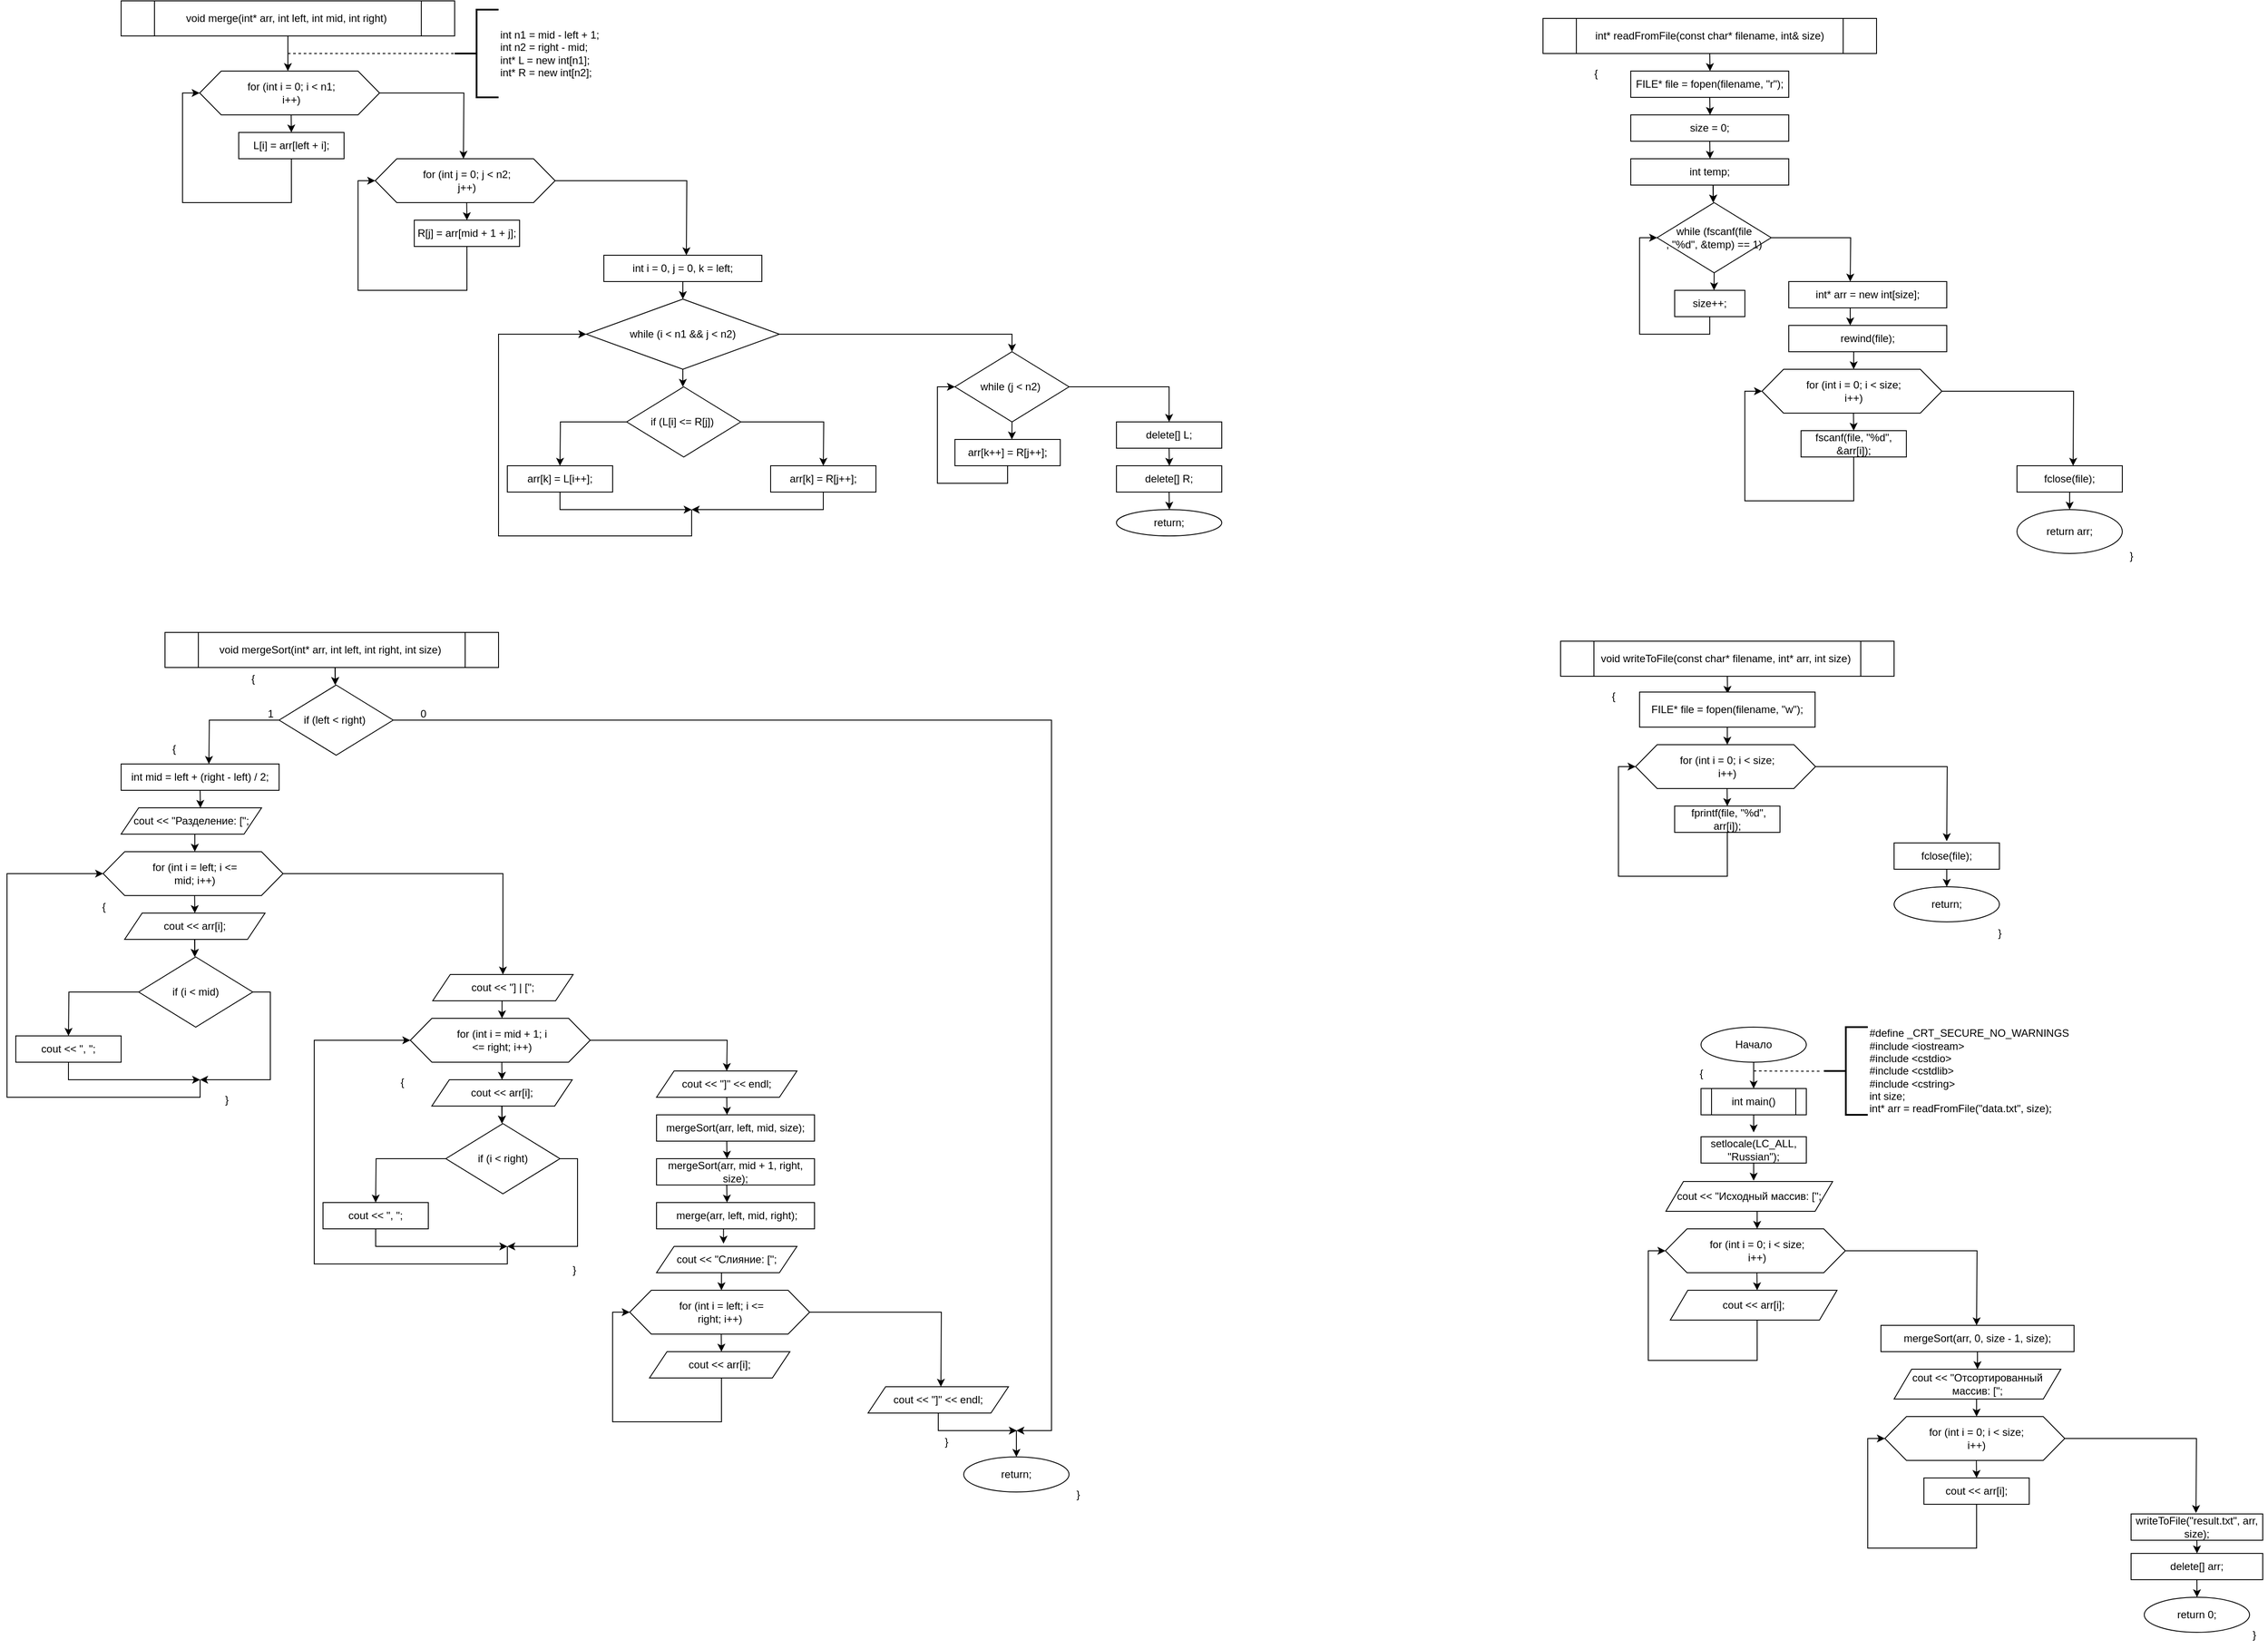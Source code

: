 <mxfile version="26.0.9">
  <diagram name="Страница — 1" id="TpEUz0XhR5c6xhryvuf-">
    <mxGraphModel dx="2363" dy="1367" grid="1" gridSize="10" guides="1" tooltips="1" connect="1" arrows="1" fold="1" page="1" pageScale="1" pageWidth="827" pageHeight="1169" math="0" shadow="0">
      <root>
        <mxCell id="0" />
        <mxCell id="1" parent="0" />
        <mxCell id="efhY5DFfEDrxXh_WcUEJ-2" style="edgeStyle=orthogonalEdgeStyle;rounded=0;orthogonalLoop=1;jettySize=auto;html=1;exitX=0.5;exitY=1;exitDx=0;exitDy=0;" edge="1" parent="1" source="efhY5DFfEDrxXh_WcUEJ-1">
          <mxGeometry relative="1" as="geometry">
            <mxPoint x="500" y="190" as="targetPoint" />
          </mxGeometry>
        </mxCell>
        <mxCell id="efhY5DFfEDrxXh_WcUEJ-1" value="void merge(int* arr, int left, int mid, int right)&amp;nbsp;" style="shape=process;whiteSpace=wrap;html=1;backgroundOutline=1;" vertex="1" parent="1">
          <mxGeometry x="310" y="110" width="380" height="40" as="geometry" />
        </mxCell>
        <mxCell id="efhY5DFfEDrxXh_WcUEJ-4" value="&lt;div&gt;int n1 = mid - left + 1;&lt;/div&gt;&lt;div&gt;int n2 = right - mid;&lt;/div&gt;&lt;div&gt;int* L = new int[n1];&lt;/div&gt;&lt;div&gt;int* R = new int[n2];&lt;/div&gt;" style="strokeWidth=2;html=1;shape=mxgraph.flowchart.annotation_2;align=left;labelPosition=right;pointerEvents=1;" vertex="1" parent="1">
          <mxGeometry x="690" y="120" width="50" height="100" as="geometry" />
        </mxCell>
        <mxCell id="efhY5DFfEDrxXh_WcUEJ-5" value="" style="endArrow=none;dashed=1;html=1;rounded=0;entryX=0;entryY=0.5;entryDx=0;entryDy=0;entryPerimeter=0;" edge="1" parent="1" target="efhY5DFfEDrxXh_WcUEJ-4">
          <mxGeometry width="50" height="50" relative="1" as="geometry">
            <mxPoint x="500" y="170" as="sourcePoint" />
            <mxPoint x="550" y="110" as="targetPoint" />
          </mxGeometry>
        </mxCell>
        <mxCell id="efhY5DFfEDrxXh_WcUEJ-13" style="edgeStyle=orthogonalEdgeStyle;rounded=0;orthogonalLoop=1;jettySize=auto;html=1;exitX=1;exitY=0.5;exitDx=0;exitDy=0;" edge="1" parent="1" source="efhY5DFfEDrxXh_WcUEJ-8">
          <mxGeometry relative="1" as="geometry">
            <mxPoint x="700" y="290" as="targetPoint" />
          </mxGeometry>
        </mxCell>
        <mxCell id="efhY5DFfEDrxXh_WcUEJ-8" value="" style="verticalLabelPosition=bottom;verticalAlign=top;html=1;shape=hexagon;perimeter=hexagonPerimeter2;arcSize=6;size=0.12;" vertex="1" parent="1">
          <mxGeometry x="399.471" y="190" width="205" height="50" as="geometry" />
        </mxCell>
        <mxCell id="efhY5DFfEDrxXh_WcUEJ-9" value="" style="edgeStyle=orthogonalEdgeStyle;rounded=0;orthogonalLoop=1;jettySize=auto;html=1;" edge="1" parent="1">
          <mxGeometry relative="1" as="geometry">
            <mxPoint x="503.731" y="240" as="sourcePoint" />
            <mxPoint x="503.971" y="260" as="targetPoint" />
          </mxGeometry>
        </mxCell>
        <mxCell id="efhY5DFfEDrxXh_WcUEJ-10" value="for (int i = 0; i &amp;lt; n1; i++)" style="text;html=1;align=center;verticalAlign=middle;whiteSpace=wrap;rounded=0;" vertex="1" parent="1">
          <mxGeometry x="443.971" y="200" width="120" height="30" as="geometry" />
        </mxCell>
        <mxCell id="efhY5DFfEDrxXh_WcUEJ-11" value="" style="edgeStyle=orthogonalEdgeStyle;rounded=0;orthogonalLoop=1;jettySize=auto;html=1;entryX=0;entryY=0.5;entryDx=0;entryDy=0;" edge="1" target="efhY5DFfEDrxXh_WcUEJ-8" parent="1">
          <mxGeometry relative="1" as="geometry">
            <mxPoint x="503.971" y="290" as="sourcePoint" />
            <mxPoint x="383.971" y="260" as="targetPoint" />
            <Array as="points">
              <mxPoint x="503.971" y="340" />
              <mxPoint x="379.971" y="340" />
              <mxPoint x="379.971" y="215" />
            </Array>
          </mxGeometry>
        </mxCell>
        <mxCell id="efhY5DFfEDrxXh_WcUEJ-12" value="L[i] = arr[left + i];" style="rounded=0;whiteSpace=wrap;html=1;" vertex="1" parent="1">
          <mxGeometry x="443.971" y="260" width="120" height="30" as="geometry" />
        </mxCell>
        <mxCell id="efhY5DFfEDrxXh_WcUEJ-15" style="edgeStyle=orthogonalEdgeStyle;rounded=0;orthogonalLoop=1;jettySize=auto;html=1;exitX=1;exitY=0.5;exitDx=0;exitDy=0;" edge="1" source="efhY5DFfEDrxXh_WcUEJ-16" parent="1">
          <mxGeometry relative="1" as="geometry">
            <mxPoint x="953.971" y="400" as="targetPoint" />
          </mxGeometry>
        </mxCell>
        <mxCell id="efhY5DFfEDrxXh_WcUEJ-16" value="" style="verticalLabelPosition=bottom;verticalAlign=top;html=1;shape=hexagon;perimeter=hexagonPerimeter2;arcSize=6;size=0.12;" vertex="1" parent="1">
          <mxGeometry x="599.471" y="290" width="205" height="50" as="geometry" />
        </mxCell>
        <mxCell id="efhY5DFfEDrxXh_WcUEJ-17" value="" style="edgeStyle=orthogonalEdgeStyle;rounded=0;orthogonalLoop=1;jettySize=auto;html=1;" edge="1" parent="1">
          <mxGeometry relative="1" as="geometry">
            <mxPoint x="703.731" y="340" as="sourcePoint" />
            <mxPoint x="703.971" y="360" as="targetPoint" />
          </mxGeometry>
        </mxCell>
        <mxCell id="efhY5DFfEDrxXh_WcUEJ-18" value="for (int j = 0; j &amp;lt; n2; j++)" style="text;html=1;align=center;verticalAlign=middle;whiteSpace=wrap;rounded=0;" vertex="1" parent="1">
          <mxGeometry x="643.971" y="300" width="120" height="30" as="geometry" />
        </mxCell>
        <mxCell id="efhY5DFfEDrxXh_WcUEJ-19" value="" style="edgeStyle=orthogonalEdgeStyle;rounded=0;orthogonalLoop=1;jettySize=auto;html=1;entryX=0;entryY=0.5;entryDx=0;entryDy=0;" edge="1" target="efhY5DFfEDrxXh_WcUEJ-16" parent="1">
          <mxGeometry relative="1" as="geometry">
            <mxPoint x="703.971" y="390" as="sourcePoint" />
            <mxPoint x="583.971" y="360" as="targetPoint" />
            <Array as="points">
              <mxPoint x="703.971" y="440" />
              <mxPoint x="579.971" y="440" />
              <mxPoint x="579.971" y="315" />
            </Array>
          </mxGeometry>
        </mxCell>
        <mxCell id="efhY5DFfEDrxXh_WcUEJ-20" value="R[j] = arr[mid + 1 + j];" style="rounded=0;whiteSpace=wrap;html=1;" vertex="1" parent="1">
          <mxGeometry x="643.971" y="360" width="120" height="30" as="geometry" />
        </mxCell>
        <mxCell id="efhY5DFfEDrxXh_WcUEJ-23" style="edgeStyle=orthogonalEdgeStyle;rounded=0;orthogonalLoop=1;jettySize=auto;html=1;exitX=0.5;exitY=1;exitDx=0;exitDy=0;" edge="1" parent="1" source="efhY5DFfEDrxXh_WcUEJ-22">
          <mxGeometry relative="1" as="geometry">
            <mxPoint x="950" y="450" as="targetPoint" />
          </mxGeometry>
        </mxCell>
        <mxCell id="efhY5DFfEDrxXh_WcUEJ-22" value="int i = 0, j = 0, k = left;" style="rounded=0;whiteSpace=wrap;html=1;" vertex="1" parent="1">
          <mxGeometry x="860" y="400" width="180" height="30" as="geometry" />
        </mxCell>
        <mxCell id="efhY5DFfEDrxXh_WcUEJ-25" style="edgeStyle=orthogonalEdgeStyle;rounded=0;orthogonalLoop=1;jettySize=auto;html=1;exitX=0.5;exitY=1;exitDx=0;exitDy=0;" edge="1" parent="1" source="efhY5DFfEDrxXh_WcUEJ-24">
          <mxGeometry relative="1" as="geometry">
            <mxPoint x="950" y="550" as="targetPoint" />
          </mxGeometry>
        </mxCell>
        <mxCell id="efhY5DFfEDrxXh_WcUEJ-47" style="edgeStyle=orthogonalEdgeStyle;rounded=0;orthogonalLoop=1;jettySize=auto;html=1;exitX=1;exitY=0.5;exitDx=0;exitDy=0;entryX=0.5;entryY=0;entryDx=0;entryDy=0;" edge="1" parent="1" source="efhY5DFfEDrxXh_WcUEJ-24" target="efhY5DFfEDrxXh_WcUEJ-36">
          <mxGeometry relative="1" as="geometry" />
        </mxCell>
        <mxCell id="efhY5DFfEDrxXh_WcUEJ-24" value="while (i &amp;lt; n1 &amp;amp;&amp;amp; j &amp;lt; n2)" style="rhombus;whiteSpace=wrap;html=1;" vertex="1" parent="1">
          <mxGeometry x="840" y="450" width="220" height="80" as="geometry" />
        </mxCell>
        <mxCell id="efhY5DFfEDrxXh_WcUEJ-28" style="edgeStyle=orthogonalEdgeStyle;rounded=0;orthogonalLoop=1;jettySize=auto;html=1;exitX=0;exitY=0.5;exitDx=0;exitDy=0;" edge="1" source="efhY5DFfEDrxXh_WcUEJ-30" parent="1">
          <mxGeometry relative="1" as="geometry">
            <mxPoint x="810" y="640.0" as="targetPoint" />
          </mxGeometry>
        </mxCell>
        <mxCell id="efhY5DFfEDrxXh_WcUEJ-29" style="edgeStyle=orthogonalEdgeStyle;rounded=0;orthogonalLoop=1;jettySize=auto;html=1;exitX=1;exitY=0.5;exitDx=0;exitDy=0;" edge="1" source="efhY5DFfEDrxXh_WcUEJ-30" parent="1">
          <mxGeometry relative="1" as="geometry">
            <mxPoint x="1110.0" y="640.0" as="targetPoint" />
          </mxGeometry>
        </mxCell>
        <mxCell id="efhY5DFfEDrxXh_WcUEJ-30" value="if (L[i] &amp;lt;= R[j])&amp;nbsp;" style="rhombus;whiteSpace=wrap;html=1;" vertex="1" parent="1">
          <mxGeometry x="886" y="550.0" width="130" height="80" as="geometry" />
        </mxCell>
        <mxCell id="efhY5DFfEDrxXh_WcUEJ-31" style="edgeStyle=orthogonalEdgeStyle;rounded=0;orthogonalLoop=1;jettySize=auto;html=1;exitX=0.5;exitY=1;exitDx=0;exitDy=0;" edge="1" source="efhY5DFfEDrxXh_WcUEJ-32" parent="1">
          <mxGeometry relative="1" as="geometry">
            <mxPoint x="960.0" y="690.0" as="targetPoint" />
            <Array as="points">
              <mxPoint x="810" y="690.0" />
            </Array>
          </mxGeometry>
        </mxCell>
        <mxCell id="efhY5DFfEDrxXh_WcUEJ-32" value="arr[k] = L[i++];" style="rounded=0;whiteSpace=wrap;html=1;" vertex="1" parent="1">
          <mxGeometry x="750" y="640.0" width="120" height="30" as="geometry" />
        </mxCell>
        <mxCell id="efhY5DFfEDrxXh_WcUEJ-33" style="edgeStyle=orthogonalEdgeStyle;rounded=0;orthogonalLoop=1;jettySize=auto;html=1;exitX=0.5;exitY=1;exitDx=0;exitDy=0;" edge="1" source="efhY5DFfEDrxXh_WcUEJ-34" parent="1">
          <mxGeometry relative="1" as="geometry">
            <mxPoint x="960.0" y="690.0" as="targetPoint" />
            <Array as="points">
              <mxPoint x="1110" y="690.0" />
            </Array>
          </mxGeometry>
        </mxCell>
        <mxCell id="efhY5DFfEDrxXh_WcUEJ-34" value="arr[k] = R[j++];" style="rounded=0;whiteSpace=wrap;html=1;" vertex="1" parent="1">
          <mxGeometry x="1050" y="640.0" width="120" height="30" as="geometry" />
        </mxCell>
        <mxCell id="efhY5DFfEDrxXh_WcUEJ-35" value="" style="endArrow=classic;html=1;rounded=0;entryX=0;entryY=0.5;entryDx=0;entryDy=0;" edge="1" parent="1" target="efhY5DFfEDrxXh_WcUEJ-24">
          <mxGeometry width="50" height="50" relative="1" as="geometry">
            <mxPoint x="960" y="690" as="sourcePoint" />
            <mxPoint x="960" y="710" as="targetPoint" />
            <Array as="points">
              <mxPoint x="960" y="720" />
              <mxPoint x="740" y="720" />
              <mxPoint x="740" y="490" />
            </Array>
          </mxGeometry>
        </mxCell>
        <mxCell id="efhY5DFfEDrxXh_WcUEJ-37" style="edgeStyle=orthogonalEdgeStyle;rounded=0;orthogonalLoop=1;jettySize=auto;html=1;exitX=0.5;exitY=1;exitDx=0;exitDy=0;" edge="1" parent="1" source="efhY5DFfEDrxXh_WcUEJ-36">
          <mxGeometry relative="1" as="geometry">
            <mxPoint x="1324.857" y="610" as="targetPoint" />
          </mxGeometry>
        </mxCell>
        <mxCell id="efhY5DFfEDrxXh_WcUEJ-41" style="edgeStyle=orthogonalEdgeStyle;rounded=0;orthogonalLoop=1;jettySize=auto;html=1;exitX=1;exitY=0.5;exitDx=0;exitDy=0;" edge="1" parent="1" source="efhY5DFfEDrxXh_WcUEJ-36">
          <mxGeometry relative="1" as="geometry">
            <mxPoint x="1504" y="590" as="targetPoint" />
            <Array as="points">
              <mxPoint x="1504" y="550" />
            </Array>
          </mxGeometry>
        </mxCell>
        <mxCell id="efhY5DFfEDrxXh_WcUEJ-36" value="while (j &amp;lt; n2)&amp;nbsp;" style="rhombus;whiteSpace=wrap;html=1;" vertex="1" parent="1">
          <mxGeometry x="1260" y="510.0" width="130" height="80" as="geometry" />
        </mxCell>
        <mxCell id="efhY5DFfEDrxXh_WcUEJ-40" style="edgeStyle=orthogonalEdgeStyle;rounded=0;orthogonalLoop=1;jettySize=auto;html=1;exitX=0.5;exitY=1;exitDx=0;exitDy=0;entryX=0;entryY=0.5;entryDx=0;entryDy=0;" edge="1" parent="1" source="efhY5DFfEDrxXh_WcUEJ-38" target="efhY5DFfEDrxXh_WcUEJ-36">
          <mxGeometry relative="1" as="geometry">
            <Array as="points">
              <mxPoint x="1320" y="660" />
              <mxPoint x="1240" y="660" />
              <mxPoint x="1240" y="550" />
            </Array>
          </mxGeometry>
        </mxCell>
        <mxCell id="efhY5DFfEDrxXh_WcUEJ-38" value="arr[k++] = R[j++];" style="rounded=0;whiteSpace=wrap;html=1;" vertex="1" parent="1">
          <mxGeometry x="1260" y="610.0" width="120" height="30" as="geometry" />
        </mxCell>
        <mxCell id="efhY5DFfEDrxXh_WcUEJ-43" style="edgeStyle=orthogonalEdgeStyle;rounded=0;orthogonalLoop=1;jettySize=auto;html=1;exitX=0.5;exitY=1;exitDx=0;exitDy=0;" edge="1" parent="1" source="efhY5DFfEDrxXh_WcUEJ-42">
          <mxGeometry relative="1" as="geometry">
            <mxPoint x="1504.286" y="640" as="targetPoint" />
          </mxGeometry>
        </mxCell>
        <mxCell id="efhY5DFfEDrxXh_WcUEJ-42" value="delete[] L;" style="rounded=0;whiteSpace=wrap;html=1;" vertex="1" parent="1">
          <mxGeometry x="1444" y="590.0" width="120" height="30" as="geometry" />
        </mxCell>
        <mxCell id="efhY5DFfEDrxXh_WcUEJ-45" style="edgeStyle=orthogonalEdgeStyle;rounded=0;orthogonalLoop=1;jettySize=auto;html=1;exitX=0.5;exitY=1;exitDx=0;exitDy=0;" edge="1" parent="1" source="efhY5DFfEDrxXh_WcUEJ-44">
          <mxGeometry relative="1" as="geometry">
            <mxPoint x="1504.286" y="690" as="targetPoint" />
          </mxGeometry>
        </mxCell>
        <mxCell id="efhY5DFfEDrxXh_WcUEJ-44" value="delete[] R;" style="rounded=0;whiteSpace=wrap;html=1;" vertex="1" parent="1">
          <mxGeometry x="1444" y="640.0" width="120" height="30" as="geometry" />
        </mxCell>
        <mxCell id="efhY5DFfEDrxXh_WcUEJ-46" value="return;" style="ellipse;whiteSpace=wrap;html=1;" vertex="1" parent="1">
          <mxGeometry x="1444" y="690" width="120" height="30" as="geometry" />
        </mxCell>
        <mxCell id="efhY5DFfEDrxXh_WcUEJ-48" value="void mergeSort(int* arr, int left, int right, int size)&amp;nbsp;" style="shape=process;whiteSpace=wrap;html=1;backgroundOutline=1;" vertex="1" parent="1">
          <mxGeometry x="360" y="830" width="380" height="40" as="geometry" />
        </mxCell>
        <mxCell id="efhY5DFfEDrxXh_WcUEJ-49" value="" style="edgeStyle=orthogonalEdgeStyle;rounded=0;orthogonalLoop=1;jettySize=auto;html=1;" edge="1" parent="1">
          <mxGeometry relative="1" as="geometry">
            <mxPoint x="553.703" y="870.0" as="sourcePoint" />
            <mxPoint x="553.943" y="890.0" as="targetPoint" />
          </mxGeometry>
        </mxCell>
        <mxCell id="efhY5DFfEDrxXh_WcUEJ-50" value="" style="edgeStyle=orthogonalEdgeStyle;rounded=0;orthogonalLoop=1;jettySize=auto;html=1;" edge="1" parent="1">
          <mxGeometry relative="1" as="geometry">
            <mxPoint x="553.943" y="870.0" as="sourcePoint" />
            <mxPoint x="553.943" y="890.0" as="targetPoint" />
          </mxGeometry>
        </mxCell>
        <mxCell id="efhY5DFfEDrxXh_WcUEJ-51" style="edgeStyle=orthogonalEdgeStyle;rounded=0;orthogonalLoop=1;jettySize=auto;html=1;exitX=0;exitY=0.5;exitDx=0;exitDy=0;" edge="1" source="efhY5DFfEDrxXh_WcUEJ-53" parent="1">
          <mxGeometry relative="1" as="geometry">
            <mxPoint x="410" y="980.0" as="targetPoint" />
          </mxGeometry>
        </mxCell>
        <mxCell id="efhY5DFfEDrxXh_WcUEJ-116" style="edgeStyle=orthogonalEdgeStyle;rounded=0;orthogonalLoop=1;jettySize=auto;html=1;exitX=1;exitY=0.5;exitDx=0;exitDy=0;" edge="1" parent="1" source="efhY5DFfEDrxXh_WcUEJ-53">
          <mxGeometry relative="1" as="geometry">
            <mxPoint x="1330" y="1740" as="targetPoint" />
            <Array as="points">
              <mxPoint x="1370" y="930" />
              <mxPoint x="1370" y="1740" />
            </Array>
          </mxGeometry>
        </mxCell>
        <mxCell id="efhY5DFfEDrxXh_WcUEJ-53" value="if (left &amp;lt; right)&amp;nbsp;" style="rhombus;whiteSpace=wrap;html=1;" vertex="1" parent="1">
          <mxGeometry x="490" y="890.0" width="130" height="80" as="geometry" />
        </mxCell>
        <mxCell id="efhY5DFfEDrxXh_WcUEJ-58" style="edgeStyle=orthogonalEdgeStyle;rounded=0;orthogonalLoop=1;jettySize=auto;html=1;exitX=0.5;exitY=1;exitDx=0;exitDy=0;" edge="1" parent="1" source="efhY5DFfEDrxXh_WcUEJ-55">
          <mxGeometry relative="1" as="geometry">
            <mxPoint x="400.333" y="1030" as="targetPoint" />
          </mxGeometry>
        </mxCell>
        <mxCell id="efhY5DFfEDrxXh_WcUEJ-55" value="int mid = left + (right - left) / 2;" style="rounded=0;whiteSpace=wrap;html=1;" vertex="1" parent="1">
          <mxGeometry x="310" y="980" width="180" height="30" as="geometry" />
        </mxCell>
        <mxCell id="efhY5DFfEDrxXh_WcUEJ-59" value="cout &amp;lt;&amp;lt; &quot;Разделение: [&quot;;" style="shape=parallelogram;perimeter=parallelogramPerimeter;whiteSpace=wrap;html=1;fixedSize=1;" vertex="1" parent="1">
          <mxGeometry x="310" y="1030" width="160" height="30" as="geometry" />
        </mxCell>
        <mxCell id="efhY5DFfEDrxXh_WcUEJ-61" value="" style="edgeStyle=orthogonalEdgeStyle;rounded=0;orthogonalLoop=1;jettySize=auto;html=1;" edge="1" parent="1">
          <mxGeometry relative="1" as="geometry">
            <mxPoint x="393.971" y="1060" as="sourcePoint" />
            <mxPoint x="393.971" y="1080" as="targetPoint" />
          </mxGeometry>
        </mxCell>
        <mxCell id="efhY5DFfEDrxXh_WcUEJ-62" style="edgeStyle=orthogonalEdgeStyle;rounded=0;orthogonalLoop=1;jettySize=auto;html=1;exitX=1;exitY=0.5;exitDx=0;exitDy=0;entryX=0.5;entryY=0;entryDx=0;entryDy=0;" edge="1" source="efhY5DFfEDrxXh_WcUEJ-63" parent="1" target="efhY5DFfEDrxXh_WcUEJ-80">
          <mxGeometry relative="1" as="geometry">
            <mxPoint x="643.971" y="1190" as="targetPoint" />
          </mxGeometry>
        </mxCell>
        <mxCell id="efhY5DFfEDrxXh_WcUEJ-63" value="" style="verticalLabelPosition=bottom;verticalAlign=top;html=1;shape=hexagon;perimeter=hexagonPerimeter2;arcSize=6;size=0.12;" vertex="1" parent="1">
          <mxGeometry x="289.471" y="1080" width="205" height="50" as="geometry" />
        </mxCell>
        <mxCell id="efhY5DFfEDrxXh_WcUEJ-64" value="" style="edgeStyle=orthogonalEdgeStyle;rounded=0;orthogonalLoop=1;jettySize=auto;html=1;" edge="1" parent="1">
          <mxGeometry relative="1" as="geometry">
            <mxPoint x="393.731" y="1130" as="sourcePoint" />
            <mxPoint x="393.971" y="1150" as="targetPoint" />
          </mxGeometry>
        </mxCell>
        <mxCell id="efhY5DFfEDrxXh_WcUEJ-65" value="for (int i = left; i &amp;lt;= mid; i++)" style="text;html=1;align=center;verticalAlign=middle;whiteSpace=wrap;rounded=0;" vertex="1" parent="1">
          <mxGeometry x="333.971" y="1090" width="120" height="30" as="geometry" />
        </mxCell>
        <mxCell id="efhY5DFfEDrxXh_WcUEJ-67" value="a[i] = rand() % 25;" style="rounded=0;whiteSpace=wrap;html=1;" vertex="1" parent="1">
          <mxGeometry x="333.971" y="1150" width="120" height="30" as="geometry" />
        </mxCell>
        <mxCell id="efhY5DFfEDrxXh_WcUEJ-68" value="cout &amp;lt;&amp;lt; arr[i];" style="shape=parallelogram;perimeter=parallelogramPerimeter;whiteSpace=wrap;html=1;fixedSize=1;" vertex="1" parent="1">
          <mxGeometry x="313.97" y="1150" width="160" height="30" as="geometry" />
        </mxCell>
        <mxCell id="efhY5DFfEDrxXh_WcUEJ-69" value="" style="edgeStyle=orthogonalEdgeStyle;rounded=0;orthogonalLoop=1;jettySize=auto;html=1;" edge="1" parent="1">
          <mxGeometry relative="1" as="geometry">
            <mxPoint x="393.703" y="1180" as="sourcePoint" />
            <mxPoint x="393.943" y="1200" as="targetPoint" />
          </mxGeometry>
        </mxCell>
        <mxCell id="efhY5DFfEDrxXh_WcUEJ-70" value="" style="edgeStyle=orthogonalEdgeStyle;rounded=0;orthogonalLoop=1;jettySize=auto;html=1;" edge="1" parent="1">
          <mxGeometry relative="1" as="geometry">
            <mxPoint x="393.943" y="1180" as="sourcePoint" />
            <mxPoint x="393.943" y="1200" as="targetPoint" />
          </mxGeometry>
        </mxCell>
        <mxCell id="efhY5DFfEDrxXh_WcUEJ-71" style="edgeStyle=orthogonalEdgeStyle;rounded=0;orthogonalLoop=1;jettySize=auto;html=1;exitX=0;exitY=0.5;exitDx=0;exitDy=0;" edge="1" source="efhY5DFfEDrxXh_WcUEJ-73" parent="1">
          <mxGeometry relative="1" as="geometry">
            <mxPoint x="250" y="1290" as="targetPoint" />
          </mxGeometry>
        </mxCell>
        <mxCell id="efhY5DFfEDrxXh_WcUEJ-72" style="edgeStyle=orthogonalEdgeStyle;rounded=0;orthogonalLoop=1;jettySize=auto;html=1;exitX=1;exitY=0.5;exitDx=0;exitDy=0;" edge="1" source="efhY5DFfEDrxXh_WcUEJ-73" parent="1">
          <mxGeometry relative="1" as="geometry">
            <mxPoint x="400" y="1340" as="targetPoint" />
            <Array as="points">
              <mxPoint x="480" y="1240" />
              <mxPoint x="480" y="1340" />
            </Array>
          </mxGeometry>
        </mxCell>
        <mxCell id="efhY5DFfEDrxXh_WcUEJ-73" value="if (i &amp;lt; mid)" style="rhombus;whiteSpace=wrap;html=1;" vertex="1" parent="1">
          <mxGeometry x="330" y="1200" width="130" height="80" as="geometry" />
        </mxCell>
        <mxCell id="efhY5DFfEDrxXh_WcUEJ-74" style="edgeStyle=orthogonalEdgeStyle;rounded=0;orthogonalLoop=1;jettySize=auto;html=1;exitX=0.5;exitY=1;exitDx=0;exitDy=0;" edge="1" source="efhY5DFfEDrxXh_WcUEJ-75" parent="1">
          <mxGeometry relative="1" as="geometry">
            <mxPoint x="400.0" y="1340" as="targetPoint" />
            <Array as="points">
              <mxPoint x="250" y="1340" />
            </Array>
          </mxGeometry>
        </mxCell>
        <mxCell id="efhY5DFfEDrxXh_WcUEJ-75" value="cout &amp;lt;&amp;lt; &quot;, &quot;;" style="rounded=0;whiteSpace=wrap;html=1;" vertex="1" parent="1">
          <mxGeometry x="190" y="1290" width="120" height="30" as="geometry" />
        </mxCell>
        <mxCell id="efhY5DFfEDrxXh_WcUEJ-78" value="" style="endArrow=classic;html=1;rounded=0;entryX=0;entryY=0.5;entryDx=0;entryDy=0;" edge="1" parent="1" target="efhY5DFfEDrxXh_WcUEJ-63">
          <mxGeometry width="50" height="50" relative="1" as="geometry">
            <mxPoint x="400" y="1340" as="sourcePoint" />
            <mxPoint x="450" y="1290" as="targetPoint" />
            <Array as="points">
              <mxPoint x="400" y="1360" />
              <mxPoint x="180" y="1360" />
              <mxPoint x="180" y="1105" />
            </Array>
          </mxGeometry>
        </mxCell>
        <mxCell id="efhY5DFfEDrxXh_WcUEJ-80" value="cout &amp;lt;&amp;lt; &quot;] | [&quot;;" style="shape=parallelogram;perimeter=parallelogramPerimeter;whiteSpace=wrap;html=1;fixedSize=1;" vertex="1" parent="1">
          <mxGeometry x="665" y="1220" width="160" height="30" as="geometry" />
        </mxCell>
        <mxCell id="efhY5DFfEDrxXh_WcUEJ-81" value="" style="edgeStyle=orthogonalEdgeStyle;rounded=0;orthogonalLoop=1;jettySize=auto;html=1;" edge="1" parent="1">
          <mxGeometry relative="1" as="geometry">
            <mxPoint x="743.971" y="1250" as="sourcePoint" />
            <mxPoint x="743.971" y="1270" as="targetPoint" />
          </mxGeometry>
        </mxCell>
        <mxCell id="efhY5DFfEDrxXh_WcUEJ-95" style="edgeStyle=orthogonalEdgeStyle;rounded=0;orthogonalLoop=1;jettySize=auto;html=1;exitX=1;exitY=0.5;exitDx=0;exitDy=0;" edge="1" parent="1" source="efhY5DFfEDrxXh_WcUEJ-82">
          <mxGeometry relative="1" as="geometry">
            <mxPoint x="1000" y="1330" as="targetPoint" />
          </mxGeometry>
        </mxCell>
        <mxCell id="efhY5DFfEDrxXh_WcUEJ-82" value="" style="verticalLabelPosition=bottom;verticalAlign=top;html=1;shape=hexagon;perimeter=hexagonPerimeter2;arcSize=6;size=0.12;" vertex="1" parent="1">
          <mxGeometry x="639.471" y="1270" width="205" height="50" as="geometry" />
        </mxCell>
        <mxCell id="efhY5DFfEDrxXh_WcUEJ-83" value="" style="edgeStyle=orthogonalEdgeStyle;rounded=0;orthogonalLoop=1;jettySize=auto;html=1;" edge="1" parent="1">
          <mxGeometry relative="1" as="geometry">
            <mxPoint x="743.731" y="1320" as="sourcePoint" />
            <mxPoint x="743.971" y="1340" as="targetPoint" />
          </mxGeometry>
        </mxCell>
        <mxCell id="efhY5DFfEDrxXh_WcUEJ-84" value="for (int i = mid + 1; i &amp;lt;= right; i++)" style="text;html=1;align=center;verticalAlign=middle;whiteSpace=wrap;rounded=0;" vertex="1" parent="1">
          <mxGeometry x="683.971" y="1280" width="120" height="30" as="geometry" />
        </mxCell>
        <mxCell id="efhY5DFfEDrxXh_WcUEJ-85" value="a[i] = rand() % 25;" style="rounded=0;whiteSpace=wrap;html=1;" vertex="1" parent="1">
          <mxGeometry x="683.971" y="1340" width="120" height="30" as="geometry" />
        </mxCell>
        <mxCell id="efhY5DFfEDrxXh_WcUEJ-86" value="cout &amp;lt;&amp;lt; arr[i];" style="shape=parallelogram;perimeter=parallelogramPerimeter;whiteSpace=wrap;html=1;fixedSize=1;" vertex="1" parent="1">
          <mxGeometry x="663.97" y="1340" width="160" height="30" as="geometry" />
        </mxCell>
        <mxCell id="efhY5DFfEDrxXh_WcUEJ-87" value="" style="edgeStyle=orthogonalEdgeStyle;rounded=0;orthogonalLoop=1;jettySize=auto;html=1;" edge="1" parent="1">
          <mxGeometry relative="1" as="geometry">
            <mxPoint x="743.703" y="1370" as="sourcePoint" />
            <mxPoint x="743.943" y="1390" as="targetPoint" />
          </mxGeometry>
        </mxCell>
        <mxCell id="efhY5DFfEDrxXh_WcUEJ-88" value="" style="edgeStyle=orthogonalEdgeStyle;rounded=0;orthogonalLoop=1;jettySize=auto;html=1;" edge="1" parent="1">
          <mxGeometry relative="1" as="geometry">
            <mxPoint x="743.943" y="1370" as="sourcePoint" />
            <mxPoint x="743.943" y="1390" as="targetPoint" />
          </mxGeometry>
        </mxCell>
        <mxCell id="efhY5DFfEDrxXh_WcUEJ-89" style="edgeStyle=orthogonalEdgeStyle;rounded=0;orthogonalLoop=1;jettySize=auto;html=1;exitX=0;exitY=0.5;exitDx=0;exitDy=0;" edge="1" parent="1" source="efhY5DFfEDrxXh_WcUEJ-91">
          <mxGeometry relative="1" as="geometry">
            <mxPoint x="600" y="1480" as="targetPoint" />
          </mxGeometry>
        </mxCell>
        <mxCell id="efhY5DFfEDrxXh_WcUEJ-90" style="edgeStyle=orthogonalEdgeStyle;rounded=0;orthogonalLoop=1;jettySize=auto;html=1;exitX=1;exitY=0.5;exitDx=0;exitDy=0;" edge="1" parent="1" source="efhY5DFfEDrxXh_WcUEJ-91">
          <mxGeometry relative="1" as="geometry">
            <mxPoint x="750" y="1530" as="targetPoint" />
            <Array as="points">
              <mxPoint x="830" y="1430" />
              <mxPoint x="830" y="1530" />
            </Array>
          </mxGeometry>
        </mxCell>
        <mxCell id="efhY5DFfEDrxXh_WcUEJ-91" value="if (i &amp;lt; right)" style="rhombus;whiteSpace=wrap;html=1;" vertex="1" parent="1">
          <mxGeometry x="680" y="1390" width="130" height="80" as="geometry" />
        </mxCell>
        <mxCell id="efhY5DFfEDrxXh_WcUEJ-92" style="edgeStyle=orthogonalEdgeStyle;rounded=0;orthogonalLoop=1;jettySize=auto;html=1;exitX=0.5;exitY=1;exitDx=0;exitDy=0;" edge="1" parent="1" source="efhY5DFfEDrxXh_WcUEJ-93">
          <mxGeometry relative="1" as="geometry">
            <mxPoint x="750.0" y="1530" as="targetPoint" />
            <Array as="points">
              <mxPoint x="600" y="1530" />
            </Array>
          </mxGeometry>
        </mxCell>
        <mxCell id="efhY5DFfEDrxXh_WcUEJ-93" value="cout &amp;lt;&amp;lt; &quot;, &quot;;" style="rounded=0;whiteSpace=wrap;html=1;" vertex="1" parent="1">
          <mxGeometry x="540" y="1480" width="120" height="30" as="geometry" />
        </mxCell>
        <mxCell id="efhY5DFfEDrxXh_WcUEJ-94" value="" style="endArrow=classic;html=1;rounded=0;entryX=0;entryY=0.5;entryDx=0;entryDy=0;" edge="1" parent="1" target="efhY5DFfEDrxXh_WcUEJ-82">
          <mxGeometry width="50" height="50" relative="1" as="geometry">
            <mxPoint x="750" y="1530" as="sourcePoint" />
            <mxPoint x="800" y="1480" as="targetPoint" />
            <Array as="points">
              <mxPoint x="750" y="1550" />
              <mxPoint x="530" y="1550" />
              <mxPoint x="530" y="1295" />
            </Array>
          </mxGeometry>
        </mxCell>
        <mxCell id="efhY5DFfEDrxXh_WcUEJ-97" style="edgeStyle=orthogonalEdgeStyle;rounded=0;orthogonalLoop=1;jettySize=auto;html=1;exitX=0.5;exitY=1;exitDx=0;exitDy=0;" edge="1" parent="1" source="efhY5DFfEDrxXh_WcUEJ-96">
          <mxGeometry relative="1" as="geometry">
            <mxPoint x="1000.333" y="1380" as="targetPoint" />
          </mxGeometry>
        </mxCell>
        <mxCell id="efhY5DFfEDrxXh_WcUEJ-96" value="cout &amp;lt;&amp;lt; &quot;]&quot; &amp;lt;&amp;lt; endl;" style="shape=parallelogram;perimeter=parallelogramPerimeter;whiteSpace=wrap;html=1;fixedSize=1;" vertex="1" parent="1">
          <mxGeometry x="920" y="1330" width="160" height="30" as="geometry" />
        </mxCell>
        <mxCell id="efhY5DFfEDrxXh_WcUEJ-98" value="mergeSort(arr, left, mid, size);" style="rounded=0;whiteSpace=wrap;html=1;" vertex="1" parent="1">
          <mxGeometry x="920" y="1380" width="180" height="30" as="geometry" />
        </mxCell>
        <mxCell id="efhY5DFfEDrxXh_WcUEJ-99" style="edgeStyle=orthogonalEdgeStyle;rounded=0;orthogonalLoop=1;jettySize=auto;html=1;exitX=0.5;exitY=1;exitDx=0;exitDy=0;" edge="1" parent="1">
          <mxGeometry relative="1" as="geometry">
            <mxPoint x="1000.333" y="1430" as="targetPoint" />
            <mxPoint x="1000" y="1410" as="sourcePoint" />
          </mxGeometry>
        </mxCell>
        <mxCell id="efhY5DFfEDrxXh_WcUEJ-100" value="mergeSort(arr, mid + 1, right, size);" style="rounded=0;whiteSpace=wrap;html=1;" vertex="1" parent="1">
          <mxGeometry x="920" y="1430" width="180" height="30" as="geometry" />
        </mxCell>
        <mxCell id="efhY5DFfEDrxXh_WcUEJ-101" style="edgeStyle=orthogonalEdgeStyle;rounded=0;orthogonalLoop=1;jettySize=auto;html=1;exitX=0.5;exitY=1;exitDx=0;exitDy=0;" edge="1" parent="1">
          <mxGeometry relative="1" as="geometry">
            <mxPoint x="1000.333" y="1480" as="targetPoint" />
            <mxPoint x="1000" y="1460" as="sourcePoint" />
          </mxGeometry>
        </mxCell>
        <mxCell id="efhY5DFfEDrxXh_WcUEJ-102" value="&amp;nbsp;merge(arr, left, mid, right);" style="rounded=0;whiteSpace=wrap;html=1;" vertex="1" parent="1">
          <mxGeometry x="920" y="1480" width="180" height="30" as="geometry" />
        </mxCell>
        <mxCell id="efhY5DFfEDrxXh_WcUEJ-103" value="cout &amp;lt;&amp;lt; &quot;Слияние: [&quot;;" style="shape=parallelogram;perimeter=parallelogramPerimeter;whiteSpace=wrap;html=1;fixedSize=1;" vertex="1" parent="1">
          <mxGeometry x="920" y="1530" width="160" height="30" as="geometry" />
        </mxCell>
        <mxCell id="efhY5DFfEDrxXh_WcUEJ-104" style="edgeStyle=orthogonalEdgeStyle;rounded=0;orthogonalLoop=1;jettySize=auto;html=1;exitX=0.5;exitY=1;exitDx=0;exitDy=0;entryX=0.477;entryY=-0.103;entryDx=0;entryDy=0;entryPerimeter=0;" edge="1" parent="1" source="efhY5DFfEDrxXh_WcUEJ-102" target="efhY5DFfEDrxXh_WcUEJ-103">
          <mxGeometry relative="1" as="geometry" />
        </mxCell>
        <mxCell id="efhY5DFfEDrxXh_WcUEJ-105" value="" style="edgeStyle=orthogonalEdgeStyle;rounded=0;orthogonalLoop=1;jettySize=auto;html=1;" edge="1" parent="1">
          <mxGeometry relative="1" as="geometry">
            <mxPoint x="993.971" y="1560" as="sourcePoint" />
            <mxPoint x="993.971" y="1580" as="targetPoint" />
          </mxGeometry>
        </mxCell>
        <mxCell id="efhY5DFfEDrxXh_WcUEJ-106" style="edgeStyle=orthogonalEdgeStyle;rounded=0;orthogonalLoop=1;jettySize=auto;html=1;exitX=1;exitY=0.5;exitDx=0;exitDy=0;" edge="1" source="efhY5DFfEDrxXh_WcUEJ-107" parent="1">
          <mxGeometry relative="1" as="geometry">
            <mxPoint x="1243.971" y="1690" as="targetPoint" />
          </mxGeometry>
        </mxCell>
        <mxCell id="efhY5DFfEDrxXh_WcUEJ-107" value="" style="verticalLabelPosition=bottom;verticalAlign=top;html=1;shape=hexagon;perimeter=hexagonPerimeter2;arcSize=6;size=0.12;" vertex="1" parent="1">
          <mxGeometry x="889.471" y="1580" width="205" height="50" as="geometry" />
        </mxCell>
        <mxCell id="efhY5DFfEDrxXh_WcUEJ-108" value="" style="edgeStyle=orthogonalEdgeStyle;rounded=0;orthogonalLoop=1;jettySize=auto;html=1;" edge="1" parent="1">
          <mxGeometry relative="1" as="geometry">
            <mxPoint x="993.731" y="1630" as="sourcePoint" />
            <mxPoint x="993.971" y="1650" as="targetPoint" />
          </mxGeometry>
        </mxCell>
        <mxCell id="efhY5DFfEDrxXh_WcUEJ-109" value="for (int i = left; i &amp;lt;= right; i++)&amp;nbsp;" style="text;html=1;align=center;verticalAlign=middle;whiteSpace=wrap;rounded=0;" vertex="1" parent="1">
          <mxGeometry x="933.971" y="1590" width="120" height="30" as="geometry" />
        </mxCell>
        <mxCell id="efhY5DFfEDrxXh_WcUEJ-110" value="" style="edgeStyle=orthogonalEdgeStyle;rounded=0;orthogonalLoop=1;jettySize=auto;html=1;entryX=0;entryY=0.5;entryDx=0;entryDy=0;" edge="1" target="efhY5DFfEDrxXh_WcUEJ-107" parent="1">
          <mxGeometry relative="1" as="geometry">
            <mxPoint x="993.971" y="1680" as="sourcePoint" />
            <mxPoint x="873.971" y="1650" as="targetPoint" />
            <Array as="points">
              <mxPoint x="993.971" y="1730" />
              <mxPoint x="869.971" y="1730" />
              <mxPoint x="869.971" y="1605" />
            </Array>
          </mxGeometry>
        </mxCell>
        <mxCell id="efhY5DFfEDrxXh_WcUEJ-112" value="cout &amp;lt;&amp;lt; arr[i];" style="shape=parallelogram;perimeter=parallelogramPerimeter;whiteSpace=wrap;html=1;fixedSize=1;" vertex="1" parent="1">
          <mxGeometry x="911.97" y="1650" width="160" height="30" as="geometry" />
        </mxCell>
        <mxCell id="efhY5DFfEDrxXh_WcUEJ-114" style="edgeStyle=orthogonalEdgeStyle;rounded=0;orthogonalLoop=1;jettySize=auto;html=1;exitX=0.5;exitY=1;exitDx=0;exitDy=0;" edge="1" parent="1" source="efhY5DFfEDrxXh_WcUEJ-113">
          <mxGeometry relative="1" as="geometry">
            <mxPoint x="1330" y="1740" as="targetPoint" />
          </mxGeometry>
        </mxCell>
        <mxCell id="efhY5DFfEDrxXh_WcUEJ-113" value="cout &amp;lt;&amp;lt; &quot;]&quot; &amp;lt;&amp;lt; endl;" style="shape=parallelogram;perimeter=parallelogramPerimeter;whiteSpace=wrap;html=1;fixedSize=1;" vertex="1" parent="1">
          <mxGeometry x="1161" y="1690" width="160" height="30" as="geometry" />
        </mxCell>
        <mxCell id="efhY5DFfEDrxXh_WcUEJ-115" value="return;" style="ellipse;whiteSpace=wrap;html=1;" vertex="1" parent="1">
          <mxGeometry x="1270" y="1770" width="120" height="40" as="geometry" />
        </mxCell>
        <mxCell id="efhY5DFfEDrxXh_WcUEJ-117" value="" style="endArrow=classic;html=1;rounded=0;entryX=0.5;entryY=0;entryDx=0;entryDy=0;" edge="1" parent="1" target="efhY5DFfEDrxXh_WcUEJ-115">
          <mxGeometry width="50" height="50" relative="1" as="geometry">
            <mxPoint x="1330" y="1740" as="sourcePoint" />
            <mxPoint x="1380" y="1690" as="targetPoint" />
          </mxGeometry>
        </mxCell>
        <mxCell id="efhY5DFfEDrxXh_WcUEJ-118" value="1" style="text;html=1;align=center;verticalAlign=middle;resizable=0;points=[];autosize=1;strokeColor=none;fillColor=none;" vertex="1" parent="1">
          <mxGeometry x="465" y="908" width="30" height="30" as="geometry" />
        </mxCell>
        <mxCell id="efhY5DFfEDrxXh_WcUEJ-119" value="0" style="text;html=1;align=center;verticalAlign=middle;resizable=0;points=[];autosize=1;strokeColor=none;fillColor=none;" vertex="1" parent="1">
          <mxGeometry x="639.47" y="908" width="30" height="30" as="geometry" />
        </mxCell>
        <mxCell id="efhY5DFfEDrxXh_WcUEJ-121" value="{" style="text;html=1;align=center;verticalAlign=middle;resizable=0;points=[];autosize=1;strokeColor=none;fillColor=none;" vertex="1" parent="1">
          <mxGeometry x="355" y="948" width="30" height="30" as="geometry" />
        </mxCell>
        <mxCell id="efhY5DFfEDrxXh_WcUEJ-122" value="{" style="text;html=1;align=center;verticalAlign=middle;resizable=0;points=[];autosize=1;strokeColor=none;fillColor=none;" vertex="1" parent="1">
          <mxGeometry x="275" y="1128" width="30" height="30" as="geometry" />
        </mxCell>
        <mxCell id="efhY5DFfEDrxXh_WcUEJ-123" value="}" style="text;html=1;align=center;verticalAlign=middle;resizable=0;points=[];autosize=1;strokeColor=none;fillColor=none;" vertex="1" parent="1">
          <mxGeometry x="415" y="1348" width="30" height="30" as="geometry" />
        </mxCell>
        <mxCell id="efhY5DFfEDrxXh_WcUEJ-124" value="{" style="text;html=1;align=center;verticalAlign=middle;resizable=0;points=[];autosize=1;strokeColor=none;fillColor=none;" vertex="1" parent="1">
          <mxGeometry x="615" y="1328" width="30" height="30" as="geometry" />
        </mxCell>
        <mxCell id="efhY5DFfEDrxXh_WcUEJ-125" value="}" style="text;html=1;align=center;verticalAlign=middle;resizable=0;points=[];autosize=1;" vertex="1" parent="1">
          <mxGeometry x="811" y="1542" width="30" height="30" as="geometry" />
        </mxCell>
        <mxCell id="efhY5DFfEDrxXh_WcUEJ-126" value="}" style="text;html=1;align=center;verticalAlign=middle;resizable=0;points=[];autosize=1;strokeColor=none;fillColor=none;" vertex="1" parent="1">
          <mxGeometry x="1235" y="1738" width="30" height="30" as="geometry" />
        </mxCell>
        <mxCell id="efhY5DFfEDrxXh_WcUEJ-127" value="}" style="text;html=1;align=center;verticalAlign=middle;resizable=0;points=[];autosize=1;strokeColor=none;fillColor=none;" vertex="1" parent="1">
          <mxGeometry x="1385" y="1798" width="30" height="30" as="geometry" />
        </mxCell>
        <mxCell id="efhY5DFfEDrxXh_WcUEJ-128" value="{" style="text;html=1;align=center;verticalAlign=middle;resizable=0;points=[];autosize=1;strokeColor=none;fillColor=none;" vertex="1" parent="1">
          <mxGeometry x="445" y="868" width="30" height="30" as="geometry" />
        </mxCell>
        <mxCell id="efhY5DFfEDrxXh_WcUEJ-130" style="edgeStyle=orthogonalEdgeStyle;rounded=0;orthogonalLoop=1;jettySize=auto;html=1;exitX=0.5;exitY=1;exitDx=0;exitDy=0;" edge="1" parent="1" source="efhY5DFfEDrxXh_WcUEJ-129">
          <mxGeometry relative="1" as="geometry">
            <mxPoint x="2120.286" y="190" as="targetPoint" />
          </mxGeometry>
        </mxCell>
        <mxCell id="efhY5DFfEDrxXh_WcUEJ-129" value="int* readFromFile(const char* filename, int&amp;amp; size)" style="shape=process;whiteSpace=wrap;html=1;backgroundOutline=1;" vertex="1" parent="1">
          <mxGeometry x="1930" y="130" width="380" height="40" as="geometry" />
        </mxCell>
        <mxCell id="efhY5DFfEDrxXh_WcUEJ-132" style="edgeStyle=orthogonalEdgeStyle;rounded=0;orthogonalLoop=1;jettySize=auto;html=1;exitX=0.5;exitY=1;exitDx=0;exitDy=0;" edge="1" parent="1" source="efhY5DFfEDrxXh_WcUEJ-131">
          <mxGeometry relative="1" as="geometry">
            <mxPoint x="2120.286" y="240" as="targetPoint" />
          </mxGeometry>
        </mxCell>
        <mxCell id="efhY5DFfEDrxXh_WcUEJ-131" value="FILE* file = fopen(filename, &quot;r&quot;);" style="rounded=0;whiteSpace=wrap;html=1;" vertex="1" parent="1">
          <mxGeometry x="2030" y="190" width="180" height="30" as="geometry" />
        </mxCell>
        <mxCell id="efhY5DFfEDrxXh_WcUEJ-133" value="size = 0;" style="rounded=0;whiteSpace=wrap;html=1;" vertex="1" parent="1">
          <mxGeometry x="2030" y="240" width="180" height="30" as="geometry" />
        </mxCell>
        <mxCell id="efhY5DFfEDrxXh_WcUEJ-134" style="edgeStyle=orthogonalEdgeStyle;rounded=0;orthogonalLoop=1;jettySize=auto;html=1;exitX=0.5;exitY=1;exitDx=0;exitDy=0;" edge="1" parent="1">
          <mxGeometry relative="1" as="geometry">
            <mxPoint x="2120.286" y="290" as="targetPoint" />
            <mxPoint x="2120" y="270" as="sourcePoint" />
          </mxGeometry>
        </mxCell>
        <mxCell id="efhY5DFfEDrxXh_WcUEJ-135" value="int temp;" style="rounded=0;whiteSpace=wrap;html=1;" vertex="1" parent="1">
          <mxGeometry x="2030" y="290" width="180" height="30" as="geometry" />
        </mxCell>
        <mxCell id="efhY5DFfEDrxXh_WcUEJ-136" value="" style="edgeStyle=orthogonalEdgeStyle;rounded=0;orthogonalLoop=1;jettySize=auto;html=1;" edge="1" parent="1">
          <mxGeometry relative="1" as="geometry">
            <mxPoint x="2123.703" y="320.0" as="sourcePoint" />
            <mxPoint x="2123.943" y="340.0" as="targetPoint" />
          </mxGeometry>
        </mxCell>
        <mxCell id="efhY5DFfEDrxXh_WcUEJ-137" value="" style="edgeStyle=orthogonalEdgeStyle;rounded=0;orthogonalLoop=1;jettySize=auto;html=1;" edge="1" parent="1">
          <mxGeometry relative="1" as="geometry">
            <mxPoint x="2123.943" y="320.0" as="sourcePoint" />
            <mxPoint x="2123.943" y="340.0" as="targetPoint" />
          </mxGeometry>
        </mxCell>
        <mxCell id="efhY5DFfEDrxXh_WcUEJ-139" style="edgeStyle=orthogonalEdgeStyle;rounded=0;orthogonalLoop=1;jettySize=auto;html=1;exitX=1;exitY=0.5;exitDx=0;exitDy=0;" edge="1" source="efhY5DFfEDrxXh_WcUEJ-140" parent="1">
          <mxGeometry relative="1" as="geometry">
            <mxPoint x="2280" y="430.0" as="targetPoint" />
          </mxGeometry>
        </mxCell>
        <mxCell id="efhY5DFfEDrxXh_WcUEJ-145" style="edgeStyle=orthogonalEdgeStyle;rounded=0;orthogonalLoop=1;jettySize=auto;html=1;exitX=0.5;exitY=1;exitDx=0;exitDy=0;" edge="1" parent="1" source="efhY5DFfEDrxXh_WcUEJ-140">
          <mxGeometry relative="1" as="geometry">
            <mxPoint x="2124.857" y="440" as="targetPoint" />
          </mxGeometry>
        </mxCell>
        <mxCell id="efhY5DFfEDrxXh_WcUEJ-140" value="while (fscanf(file&lt;div&gt;, &quot;%d&quot;, &amp;amp;temp) == 1)&lt;/div&gt;" style="rhombus;whiteSpace=wrap;html=1;" vertex="1" parent="1">
          <mxGeometry x="2060" y="340.0" width="130" height="80" as="geometry" />
        </mxCell>
        <mxCell id="efhY5DFfEDrxXh_WcUEJ-147" style="edgeStyle=orthogonalEdgeStyle;rounded=0;orthogonalLoop=1;jettySize=auto;html=1;exitX=0.5;exitY=1;exitDx=0;exitDy=0;entryX=0;entryY=0.5;entryDx=0;entryDy=0;" edge="1" parent="1" source="efhY5DFfEDrxXh_WcUEJ-146" target="efhY5DFfEDrxXh_WcUEJ-140">
          <mxGeometry relative="1" as="geometry">
            <Array as="points">
              <mxPoint x="2120" y="490" />
              <mxPoint x="2040" y="490" />
              <mxPoint x="2040" y="380" />
            </Array>
          </mxGeometry>
        </mxCell>
        <mxCell id="efhY5DFfEDrxXh_WcUEJ-146" value="size++;" style="rounded=0;whiteSpace=wrap;html=1;" vertex="1" parent="1">
          <mxGeometry x="2080" y="440" width="80" height="30" as="geometry" />
        </mxCell>
        <mxCell id="efhY5DFfEDrxXh_WcUEJ-149" style="edgeStyle=orthogonalEdgeStyle;rounded=0;orthogonalLoop=1;jettySize=auto;html=1;exitX=0.5;exitY=1;exitDx=0;exitDy=0;" edge="1" parent="1" source="efhY5DFfEDrxXh_WcUEJ-148">
          <mxGeometry relative="1" as="geometry">
            <mxPoint x="2280" y="480" as="targetPoint" />
          </mxGeometry>
        </mxCell>
        <mxCell id="efhY5DFfEDrxXh_WcUEJ-148" value="int* arr = new int[size];" style="rounded=0;whiteSpace=wrap;html=1;" vertex="1" parent="1">
          <mxGeometry x="2210" y="430" width="180" height="30" as="geometry" />
        </mxCell>
        <mxCell id="efhY5DFfEDrxXh_WcUEJ-150" value="rewind(file);" style="rounded=0;whiteSpace=wrap;html=1;" vertex="1" parent="1">
          <mxGeometry x="2210" y="480" width="180" height="30" as="geometry" />
        </mxCell>
        <mxCell id="efhY5DFfEDrxXh_WcUEJ-151" value="" style="edgeStyle=orthogonalEdgeStyle;rounded=0;orthogonalLoop=1;jettySize=auto;html=1;" edge="1" parent="1">
          <mxGeometry relative="1" as="geometry">
            <mxPoint x="2283.971" y="510" as="sourcePoint" />
            <mxPoint x="2283.971" y="530" as="targetPoint" />
          </mxGeometry>
        </mxCell>
        <mxCell id="efhY5DFfEDrxXh_WcUEJ-152" style="edgeStyle=orthogonalEdgeStyle;rounded=0;orthogonalLoop=1;jettySize=auto;html=1;exitX=1;exitY=0.5;exitDx=0;exitDy=0;" edge="1" source="efhY5DFfEDrxXh_WcUEJ-153" parent="1">
          <mxGeometry relative="1" as="geometry">
            <mxPoint x="2533.971" y="640" as="targetPoint" />
          </mxGeometry>
        </mxCell>
        <mxCell id="efhY5DFfEDrxXh_WcUEJ-153" value="" style="verticalLabelPosition=bottom;verticalAlign=top;html=1;shape=hexagon;perimeter=hexagonPerimeter2;arcSize=6;size=0.12;" vertex="1" parent="1">
          <mxGeometry x="2179.471" y="530" width="205" height="50" as="geometry" />
        </mxCell>
        <mxCell id="efhY5DFfEDrxXh_WcUEJ-154" value="" style="edgeStyle=orthogonalEdgeStyle;rounded=0;orthogonalLoop=1;jettySize=auto;html=1;" edge="1" parent="1">
          <mxGeometry relative="1" as="geometry">
            <mxPoint x="2283.731" y="580" as="sourcePoint" />
            <mxPoint x="2283.971" y="600" as="targetPoint" />
          </mxGeometry>
        </mxCell>
        <mxCell id="efhY5DFfEDrxXh_WcUEJ-155" value="for (int i = 0; i &amp;lt; size; i++)" style="text;html=1;align=center;verticalAlign=middle;whiteSpace=wrap;rounded=0;" vertex="1" parent="1">
          <mxGeometry x="2223.971" y="540" width="120" height="30" as="geometry" />
        </mxCell>
        <mxCell id="efhY5DFfEDrxXh_WcUEJ-156" value="" style="edgeStyle=orthogonalEdgeStyle;rounded=0;orthogonalLoop=1;jettySize=auto;html=1;entryX=0;entryY=0.5;entryDx=0;entryDy=0;" edge="1" target="efhY5DFfEDrxXh_WcUEJ-153" parent="1">
          <mxGeometry relative="1" as="geometry">
            <mxPoint x="2283.971" y="630" as="sourcePoint" />
            <mxPoint x="2163.971" y="600" as="targetPoint" />
            <Array as="points">
              <mxPoint x="2283.971" y="680" />
              <mxPoint x="2159.971" y="680" />
              <mxPoint x="2159.971" y="555" />
            </Array>
          </mxGeometry>
        </mxCell>
        <mxCell id="efhY5DFfEDrxXh_WcUEJ-157" value="fscanf(file, &quot;%d&quot;, &amp;amp;arr[i]);" style="rounded=0;whiteSpace=wrap;html=1;" vertex="1" parent="1">
          <mxGeometry x="2223.971" y="600" width="120" height="30" as="geometry" />
        </mxCell>
        <mxCell id="efhY5DFfEDrxXh_WcUEJ-159" style="edgeStyle=orthogonalEdgeStyle;rounded=0;orthogonalLoop=1;jettySize=auto;html=1;exitX=0.5;exitY=1;exitDx=0;exitDy=0;" edge="1" parent="1" source="efhY5DFfEDrxXh_WcUEJ-158">
          <mxGeometry relative="1" as="geometry">
            <mxPoint x="2530" y="690" as="targetPoint" />
          </mxGeometry>
        </mxCell>
        <mxCell id="efhY5DFfEDrxXh_WcUEJ-158" value="fclose(file);" style="rounded=0;whiteSpace=wrap;html=1;" vertex="1" parent="1">
          <mxGeometry x="2470.001" y="640" width="120" height="30" as="geometry" />
        </mxCell>
        <mxCell id="efhY5DFfEDrxXh_WcUEJ-160" value="return arr;" style="ellipse;whiteSpace=wrap;html=1;" vertex="1" parent="1">
          <mxGeometry x="2470" y="690" width="120" height="50" as="geometry" />
        </mxCell>
        <mxCell id="efhY5DFfEDrxXh_WcUEJ-161" value="{" style="text;html=1;align=center;verticalAlign=middle;resizable=0;points=[];autosize=1;strokeColor=none;fillColor=none;" vertex="1" parent="1">
          <mxGeometry x="1975" y="178" width="30" height="30" as="geometry" />
        </mxCell>
        <mxCell id="efhY5DFfEDrxXh_WcUEJ-162" value="}" style="text;html=1;align=center;verticalAlign=middle;resizable=0;points=[];autosize=1;strokeColor=none;fillColor=none;" vertex="1" parent="1">
          <mxGeometry x="2585" y="728" width="30" height="30" as="geometry" />
        </mxCell>
        <mxCell id="efhY5DFfEDrxXh_WcUEJ-164" style="edgeStyle=orthogonalEdgeStyle;rounded=0;orthogonalLoop=1;jettySize=auto;html=1;exitX=0.5;exitY=1;exitDx=0;exitDy=0;" edge="1" parent="1" source="efhY5DFfEDrxXh_WcUEJ-163">
          <mxGeometry relative="1" as="geometry">
            <mxPoint x="2140.286" y="900" as="targetPoint" />
          </mxGeometry>
        </mxCell>
        <mxCell id="efhY5DFfEDrxXh_WcUEJ-163" value="void writeToFile(const char* filename, int* arr, int size)&amp;nbsp;" style="shape=process;whiteSpace=wrap;html=1;backgroundOutline=1;" vertex="1" parent="1">
          <mxGeometry x="1950" y="840" width="380" height="40" as="geometry" />
        </mxCell>
        <mxCell id="efhY5DFfEDrxXh_WcUEJ-165" value="FILE* file = fopen(filename, &quot;w&quot;);" style="rounded=0;whiteSpace=wrap;html=1;" vertex="1" parent="1">
          <mxGeometry x="2040" y="898" width="200" height="40" as="geometry" />
        </mxCell>
        <mxCell id="efhY5DFfEDrxXh_WcUEJ-166" value="" style="edgeStyle=orthogonalEdgeStyle;rounded=0;orthogonalLoop=1;jettySize=auto;html=1;" edge="1" parent="1">
          <mxGeometry relative="1" as="geometry">
            <mxPoint x="2139.971" y="938" as="sourcePoint" />
            <mxPoint x="2139.971" y="958" as="targetPoint" />
          </mxGeometry>
        </mxCell>
        <mxCell id="efhY5DFfEDrxXh_WcUEJ-167" style="edgeStyle=orthogonalEdgeStyle;rounded=0;orthogonalLoop=1;jettySize=auto;html=1;exitX=1;exitY=0.5;exitDx=0;exitDy=0;" edge="1" source="efhY5DFfEDrxXh_WcUEJ-168" parent="1">
          <mxGeometry relative="1" as="geometry">
            <mxPoint x="2389.971" y="1068" as="targetPoint" />
          </mxGeometry>
        </mxCell>
        <mxCell id="efhY5DFfEDrxXh_WcUEJ-168" value="" style="verticalLabelPosition=bottom;verticalAlign=top;html=1;shape=hexagon;perimeter=hexagonPerimeter2;arcSize=6;size=0.12;" vertex="1" parent="1">
          <mxGeometry x="2035.471" y="958" width="205" height="50" as="geometry" />
        </mxCell>
        <mxCell id="efhY5DFfEDrxXh_WcUEJ-169" value="" style="edgeStyle=orthogonalEdgeStyle;rounded=0;orthogonalLoop=1;jettySize=auto;html=1;" edge="1" parent="1">
          <mxGeometry relative="1" as="geometry">
            <mxPoint x="2139.731" y="1008" as="sourcePoint" />
            <mxPoint x="2139.971" y="1028" as="targetPoint" />
          </mxGeometry>
        </mxCell>
        <mxCell id="efhY5DFfEDrxXh_WcUEJ-170" value="for (int i = 0; i &amp;lt; size; i++)" style="text;html=1;align=center;verticalAlign=middle;whiteSpace=wrap;rounded=0;" vertex="1" parent="1">
          <mxGeometry x="2079.971" y="968" width="120" height="30" as="geometry" />
        </mxCell>
        <mxCell id="efhY5DFfEDrxXh_WcUEJ-171" value="" style="edgeStyle=orthogonalEdgeStyle;rounded=0;orthogonalLoop=1;jettySize=auto;html=1;entryX=0;entryY=0.5;entryDx=0;entryDy=0;" edge="1" target="efhY5DFfEDrxXh_WcUEJ-168" parent="1">
          <mxGeometry relative="1" as="geometry">
            <mxPoint x="2139.971" y="1058" as="sourcePoint" />
            <mxPoint x="2019.971" y="1028" as="targetPoint" />
            <Array as="points">
              <mxPoint x="2139.971" y="1108" />
              <mxPoint x="2015.971" y="1108" />
              <mxPoint x="2015.971" y="983" />
            </Array>
          </mxGeometry>
        </mxCell>
        <mxCell id="efhY5DFfEDrxXh_WcUEJ-172" value="&amp;nbsp;fprintf(file, &quot;%d&quot;, arr[i]);" style="rounded=0;whiteSpace=wrap;html=1;" vertex="1" parent="1">
          <mxGeometry x="2079.971" y="1028" width="120" height="30" as="geometry" />
        </mxCell>
        <mxCell id="efhY5DFfEDrxXh_WcUEJ-174" style="edgeStyle=orthogonalEdgeStyle;rounded=0;orthogonalLoop=1;jettySize=auto;html=1;exitX=0.5;exitY=1;exitDx=0;exitDy=0;" edge="1" parent="1" source="efhY5DFfEDrxXh_WcUEJ-173">
          <mxGeometry relative="1" as="geometry">
            <mxPoint x="2390" y="1120" as="targetPoint" />
          </mxGeometry>
        </mxCell>
        <mxCell id="efhY5DFfEDrxXh_WcUEJ-173" value="fclose(file);" style="rounded=0;whiteSpace=wrap;html=1;" vertex="1" parent="1">
          <mxGeometry x="2330.001" y="1070" width="120" height="30" as="geometry" />
        </mxCell>
        <mxCell id="efhY5DFfEDrxXh_WcUEJ-175" value="return;" style="ellipse;whiteSpace=wrap;html=1;" vertex="1" parent="1">
          <mxGeometry x="2330" y="1120" width="120" height="40" as="geometry" />
        </mxCell>
        <mxCell id="efhY5DFfEDrxXh_WcUEJ-176" value="{" style="text;html=1;align=center;verticalAlign=middle;resizable=0;points=[];autosize=1;strokeColor=none;fillColor=none;" vertex="1" parent="1">
          <mxGeometry x="1995" y="888" width="30" height="30" as="geometry" />
        </mxCell>
        <mxCell id="efhY5DFfEDrxXh_WcUEJ-177" value="}" style="text;html=1;align=center;verticalAlign=middle;resizable=0;points=[];autosize=1;strokeColor=none;fillColor=none;" vertex="1" parent="1">
          <mxGeometry x="2435" y="1158" width="30" height="30" as="geometry" />
        </mxCell>
        <mxCell id="efhY5DFfEDrxXh_WcUEJ-178" value="" style="edgeStyle=orthogonalEdgeStyle;rounded=0;orthogonalLoop=1;jettySize=auto;html=1;" edge="1" source="efhY5DFfEDrxXh_WcUEJ-179" parent="1">
          <mxGeometry relative="1" as="geometry">
            <mxPoint x="2170" y="1350" as="targetPoint" />
          </mxGeometry>
        </mxCell>
        <mxCell id="efhY5DFfEDrxXh_WcUEJ-179" value="Начало" style="ellipse;whiteSpace=wrap;html=1;" vertex="1" parent="1">
          <mxGeometry x="2110" y="1280" width="120" height="40" as="geometry" />
        </mxCell>
        <mxCell id="efhY5DFfEDrxXh_WcUEJ-180" value="" style="edgeStyle=orthogonalEdgeStyle;rounded=0;orthogonalLoop=1;jettySize=auto;html=1;" edge="1" source="efhY5DFfEDrxXh_WcUEJ-181" parent="1">
          <mxGeometry relative="1" as="geometry">
            <mxPoint x="2170" y="1400" as="targetPoint" />
          </mxGeometry>
        </mxCell>
        <mxCell id="efhY5DFfEDrxXh_WcUEJ-181" value="int main()" style="shape=process;whiteSpace=wrap;html=1;backgroundOutline=1;" vertex="1" parent="1">
          <mxGeometry x="2110" y="1350" width="120" height="30" as="geometry" />
        </mxCell>
        <mxCell id="efhY5DFfEDrxXh_WcUEJ-184" value="setlocale(LC_ALL, &quot;Russian&quot;);" style="rounded=0;whiteSpace=wrap;html=1;" vertex="1" parent="1">
          <mxGeometry x="2110" y="1405" width="120" height="30" as="geometry" />
        </mxCell>
        <mxCell id="efhY5DFfEDrxXh_WcUEJ-185" value="" style="edgeStyle=orthogonalEdgeStyle;rounded=0;orthogonalLoop=1;jettySize=auto;html=1;" edge="1" parent="1">
          <mxGeometry relative="1" as="geometry">
            <mxPoint x="2170" y="1435" as="sourcePoint" />
            <mxPoint x="2170" y="1455" as="targetPoint" />
          </mxGeometry>
        </mxCell>
        <mxCell id="efhY5DFfEDrxXh_WcUEJ-186" value="&lt;div&gt;#define _CRT_SECURE_NO_WARNINGS&lt;/div&gt;&lt;div&gt;#include &amp;lt;iostream&amp;gt;&lt;/div&gt;&lt;div&gt;#include &amp;lt;cstdio&amp;gt;&lt;/div&gt;&lt;div&gt;#include &amp;lt;cstdlib&amp;gt;&lt;/div&gt;&lt;div&gt;#include &amp;lt;cstring&amp;gt;&lt;/div&gt;&lt;div&gt;&lt;div&gt;int size;&lt;/div&gt;&lt;div&gt;int* arr = readFromFile(&quot;data.txt&quot;, size);&lt;/div&gt;&lt;/div&gt;" style="strokeWidth=2;html=1;shape=mxgraph.flowchart.annotation_2;align=left;labelPosition=right;pointerEvents=1;" vertex="1" parent="1">
          <mxGeometry x="2250" y="1280" width="50" height="100" as="geometry" />
        </mxCell>
        <mxCell id="efhY5DFfEDrxXh_WcUEJ-187" value="" style="endArrow=none;dashed=1;html=1;rounded=0;entryX=-0.04;entryY=0.503;entryDx=0;entryDy=0;entryPerimeter=0;" edge="1" target="efhY5DFfEDrxXh_WcUEJ-186" parent="1">
          <mxGeometry width="50" height="50" relative="1" as="geometry">
            <mxPoint x="2170" y="1330" as="sourcePoint" />
            <mxPoint x="2240" y="1330" as="targetPoint" />
          </mxGeometry>
        </mxCell>
        <mxCell id="efhY5DFfEDrxXh_WcUEJ-188" value="cout &amp;lt;&amp;lt; &quot;Исходный массив: [&quot;;" style="shape=parallelogram;perimeter=parallelogramPerimeter;whiteSpace=wrap;html=1;fixedSize=1;" vertex="1" parent="1">
          <mxGeometry x="2070" y="1456" width="190" height="34" as="geometry" />
        </mxCell>
        <mxCell id="efhY5DFfEDrxXh_WcUEJ-189" value="" style="edgeStyle=orthogonalEdgeStyle;rounded=0;orthogonalLoop=1;jettySize=auto;html=1;" edge="1" parent="1">
          <mxGeometry relative="1" as="geometry">
            <mxPoint x="2173.971" y="1490" as="sourcePoint" />
            <mxPoint x="2173.971" y="1510" as="targetPoint" />
          </mxGeometry>
        </mxCell>
        <mxCell id="efhY5DFfEDrxXh_WcUEJ-190" style="edgeStyle=orthogonalEdgeStyle;rounded=0;orthogonalLoop=1;jettySize=auto;html=1;exitX=1;exitY=0.5;exitDx=0;exitDy=0;" edge="1" source="efhY5DFfEDrxXh_WcUEJ-191" parent="1">
          <mxGeometry relative="1" as="geometry">
            <mxPoint x="2423.971" y="1620" as="targetPoint" />
          </mxGeometry>
        </mxCell>
        <mxCell id="efhY5DFfEDrxXh_WcUEJ-191" value="" style="verticalLabelPosition=bottom;verticalAlign=top;html=1;shape=hexagon;perimeter=hexagonPerimeter2;arcSize=6;size=0.12;" vertex="1" parent="1">
          <mxGeometry x="2069.471" y="1510" width="205" height="50" as="geometry" />
        </mxCell>
        <mxCell id="efhY5DFfEDrxXh_WcUEJ-192" value="" style="edgeStyle=orthogonalEdgeStyle;rounded=0;orthogonalLoop=1;jettySize=auto;html=1;" edge="1" parent="1">
          <mxGeometry relative="1" as="geometry">
            <mxPoint x="2173.731" y="1560" as="sourcePoint" />
            <mxPoint x="2173.971" y="1580" as="targetPoint" />
          </mxGeometry>
        </mxCell>
        <mxCell id="efhY5DFfEDrxXh_WcUEJ-193" value="for (int i = 0; i &amp;lt; size; i++)" style="text;html=1;align=center;verticalAlign=middle;whiteSpace=wrap;rounded=0;" vertex="1" parent="1">
          <mxGeometry x="2113.971" y="1520" width="120" height="30" as="geometry" />
        </mxCell>
        <mxCell id="efhY5DFfEDrxXh_WcUEJ-194" value="" style="edgeStyle=orthogonalEdgeStyle;rounded=0;orthogonalLoop=1;jettySize=auto;html=1;entryX=0;entryY=0.5;entryDx=0;entryDy=0;" edge="1" target="efhY5DFfEDrxXh_WcUEJ-191" parent="1">
          <mxGeometry relative="1" as="geometry">
            <mxPoint x="2173.971" y="1610" as="sourcePoint" />
            <mxPoint x="2053.971" y="1580" as="targetPoint" />
            <Array as="points">
              <mxPoint x="2173.971" y="1660" />
              <mxPoint x="2049.971" y="1660" />
              <mxPoint x="2049.971" y="1535" />
            </Array>
          </mxGeometry>
        </mxCell>
        <mxCell id="efhY5DFfEDrxXh_WcUEJ-195" value="a[i] = rand() % 25;" style="rounded=0;whiteSpace=wrap;html=1;" vertex="1" parent="1">
          <mxGeometry x="2113.971" y="1580" width="120" height="30" as="geometry" />
        </mxCell>
        <mxCell id="efhY5DFfEDrxXh_WcUEJ-196" value="cout &amp;lt;&amp;lt; arr[i];" style="shape=parallelogram;perimeter=parallelogramPerimeter;whiteSpace=wrap;html=1;fixedSize=1;" vertex="1" parent="1">
          <mxGeometry x="2075" y="1580" width="190" height="34" as="geometry" />
        </mxCell>
        <mxCell id="efhY5DFfEDrxXh_WcUEJ-199" style="edgeStyle=orthogonalEdgeStyle;rounded=0;orthogonalLoop=1;jettySize=auto;html=1;exitX=0.5;exitY=1;exitDx=0;exitDy=0;entryX=0.5;entryY=0;entryDx=0;entryDy=0;" edge="1" parent="1" source="efhY5DFfEDrxXh_WcUEJ-197" target="efhY5DFfEDrxXh_WcUEJ-198">
          <mxGeometry relative="1" as="geometry" />
        </mxCell>
        <mxCell id="efhY5DFfEDrxXh_WcUEJ-197" value="mergeSort(arr, 0, size - 1, size);" style="rounded=0;whiteSpace=wrap;html=1;" vertex="1" parent="1">
          <mxGeometry x="2315" y="1620" width="220" height="30" as="geometry" />
        </mxCell>
        <mxCell id="efhY5DFfEDrxXh_WcUEJ-198" value="cout &amp;lt;&amp;lt; &quot;Отсортированный массив: [&quot;;" style="shape=parallelogram;perimeter=parallelogramPerimeter;whiteSpace=wrap;html=1;fixedSize=1;" vertex="1" parent="1">
          <mxGeometry x="2330" y="1670" width="190" height="34" as="geometry" />
        </mxCell>
        <mxCell id="efhY5DFfEDrxXh_WcUEJ-200" value="" style="edgeStyle=orthogonalEdgeStyle;rounded=0;orthogonalLoop=1;jettySize=auto;html=1;" edge="1" parent="1">
          <mxGeometry relative="1" as="geometry">
            <mxPoint x="2423.971" y="1704" as="sourcePoint" />
            <mxPoint x="2423.971" y="1724" as="targetPoint" />
          </mxGeometry>
        </mxCell>
        <mxCell id="efhY5DFfEDrxXh_WcUEJ-201" style="edgeStyle=orthogonalEdgeStyle;rounded=0;orthogonalLoop=1;jettySize=auto;html=1;exitX=1;exitY=0.5;exitDx=0;exitDy=0;" edge="1" source="efhY5DFfEDrxXh_WcUEJ-202" parent="1">
          <mxGeometry relative="1" as="geometry">
            <mxPoint x="2673.971" y="1834" as="targetPoint" />
          </mxGeometry>
        </mxCell>
        <mxCell id="efhY5DFfEDrxXh_WcUEJ-202" value="" style="verticalLabelPosition=bottom;verticalAlign=top;html=1;shape=hexagon;perimeter=hexagonPerimeter2;arcSize=6;size=0.12;" vertex="1" parent="1">
          <mxGeometry x="2319.471" y="1724" width="205" height="50" as="geometry" />
        </mxCell>
        <mxCell id="efhY5DFfEDrxXh_WcUEJ-203" value="" style="edgeStyle=orthogonalEdgeStyle;rounded=0;orthogonalLoop=1;jettySize=auto;html=1;" edge="1" parent="1">
          <mxGeometry relative="1" as="geometry">
            <mxPoint x="2423.731" y="1774" as="sourcePoint" />
            <mxPoint x="2423.971" y="1794" as="targetPoint" />
          </mxGeometry>
        </mxCell>
        <mxCell id="efhY5DFfEDrxXh_WcUEJ-204" value="for (int i = 0; i &amp;lt; size; i++)" style="text;html=1;align=center;verticalAlign=middle;whiteSpace=wrap;rounded=0;" vertex="1" parent="1">
          <mxGeometry x="2363.971" y="1734" width="120" height="30" as="geometry" />
        </mxCell>
        <mxCell id="efhY5DFfEDrxXh_WcUEJ-205" value="" style="edgeStyle=orthogonalEdgeStyle;rounded=0;orthogonalLoop=1;jettySize=auto;html=1;entryX=0;entryY=0.5;entryDx=0;entryDy=0;" edge="1" target="efhY5DFfEDrxXh_WcUEJ-202" parent="1">
          <mxGeometry relative="1" as="geometry">
            <mxPoint x="2423.971" y="1824" as="sourcePoint" />
            <mxPoint x="2303.971" y="1794" as="targetPoint" />
            <Array as="points">
              <mxPoint x="2423.971" y="1874" />
              <mxPoint x="2299.971" y="1874" />
              <mxPoint x="2299.971" y="1749" />
            </Array>
          </mxGeometry>
        </mxCell>
        <mxCell id="efhY5DFfEDrxXh_WcUEJ-206" value="cout &amp;lt;&amp;lt; arr[i];" style="rounded=0;whiteSpace=wrap;html=1;" vertex="1" parent="1">
          <mxGeometry x="2363.971" y="1794" width="120" height="30" as="geometry" />
        </mxCell>
        <mxCell id="efhY5DFfEDrxXh_WcUEJ-208" style="edgeStyle=orthogonalEdgeStyle;rounded=0;orthogonalLoop=1;jettySize=auto;html=1;exitX=0.5;exitY=1;exitDx=0;exitDy=0;" edge="1" parent="1" source="efhY5DFfEDrxXh_WcUEJ-207">
          <mxGeometry relative="1" as="geometry">
            <mxPoint x="2675.143" y="1880" as="targetPoint" />
          </mxGeometry>
        </mxCell>
        <mxCell id="efhY5DFfEDrxXh_WcUEJ-207" value="writeToFile(&quot;result.txt&quot;, arr, size);" style="rounded=0;whiteSpace=wrap;html=1;" vertex="1" parent="1">
          <mxGeometry x="2600" y="1835" width="150" height="30" as="geometry" />
        </mxCell>
        <mxCell id="efhY5DFfEDrxXh_WcUEJ-210" style="edgeStyle=orthogonalEdgeStyle;rounded=0;orthogonalLoop=1;jettySize=auto;html=1;exitX=0.5;exitY=1;exitDx=0;exitDy=0;" edge="1" parent="1" source="efhY5DFfEDrxXh_WcUEJ-209">
          <mxGeometry relative="1" as="geometry">
            <mxPoint x="2675.143" y="1930" as="targetPoint" />
          </mxGeometry>
        </mxCell>
        <mxCell id="efhY5DFfEDrxXh_WcUEJ-209" value="delete[] arr;" style="rounded=0;whiteSpace=wrap;html=1;" vertex="1" parent="1">
          <mxGeometry x="2600" y="1880" width="150" height="30" as="geometry" />
        </mxCell>
        <mxCell id="efhY5DFfEDrxXh_WcUEJ-211" value="return 0;" style="ellipse;whiteSpace=wrap;html=1;" vertex="1" parent="1">
          <mxGeometry x="2615" y="1930" width="120" height="40" as="geometry" />
        </mxCell>
        <mxCell id="efhY5DFfEDrxXh_WcUEJ-212" value="}" style="text;html=1;align=center;verticalAlign=middle;resizable=0;points=[];autosize=1;strokeColor=none;fillColor=none;" vertex="1" parent="1">
          <mxGeometry x="2725" y="1958" width="30" height="30" as="geometry" />
        </mxCell>
        <mxCell id="efhY5DFfEDrxXh_WcUEJ-213" value="{" style="text;html=1;align=center;verticalAlign=middle;resizable=0;points=[];autosize=1;strokeColor=none;fillColor=none;" vertex="1" parent="1">
          <mxGeometry x="2095" y="1318" width="30" height="30" as="geometry" />
        </mxCell>
      </root>
    </mxGraphModel>
  </diagram>
</mxfile>

